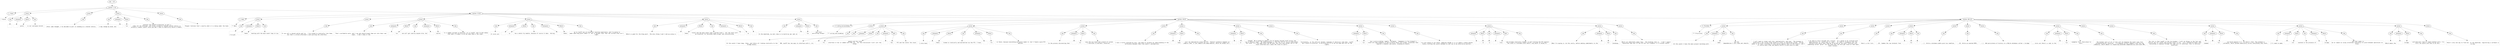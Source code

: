 digraph lpegNode {

node [fontname=Helvetica]
edge [style=dashed]

doc_0 [label="doc - 137"]


doc_0 -> { section_1}
{rank=same; section_1}

section_1 [label="section: 1-14"]


// END RANK doc_0

section_1 -> { header_2 prose_3 prose_4 prose_5 prose_6 section_7}
{rank=same; header_2 prose_3 prose_4 prose_5 prose_6 section_7}

header_2 [label="1 : Pylon"]

prose_3 [label="prose"]

prose_4 [label="prose"]

prose_5 [label="prose"]

prose_6 [label="prose"]

section_7 [label="section: 15-87"]


// END RANK section_1

header_2 -> leaf_8
leaf_8  [color=Gray,shape=rectangle,fontname=Inconsolata,label="* Pylon"]
// END RANK header_2

prose_3 -> { raw_9 prespace_10 literal_11 raw_12}
{rank=same; raw_9 prespace_10 literal_11 raw_12}

raw_9 [label="raw"]

prespace_10 [label="prespace"]

literal_11 [label="literal"]

raw_12 [label="raw"]


// END RANK prose_3

raw_9 -> leaf_13
leaf_13  [color=Gray,shape=rectangle,fontname=Inconsolata,label="
"]
// END RANK raw_9

prespace_10 -> leaf_14
leaf_14  [color=Gray,shape=rectangle,fontname=Inconsolata,label=""]
// END RANK prespace_10

literal_11 -> leaf_15
leaf_15  [color=Gray,shape=rectangle,fontname=Inconsolata,label="pylon"]
// END RANK literal_11

raw_12 -> leaf_16
leaf_16  [color=Gray,shape=rectangle,fontname=Inconsolata,label=" is our userspace kernel.
"]
// END RANK raw_12

prose_4 -> { raw_17}
{rank=same; raw_17}

raw_17 [label="raw"]


// END RANK prose_4

raw_17 -> leaf_18
leaf_18  [color=Gray,shape=rectangle,fontname=Inconsolata,label="
After some thought, I've decided to pull in nanomsg as a shared library.
"]
// END RANK raw_17

prose_5 -> { raw_19 prespace_20 literal_21 raw_22}
{rank=same; raw_19 prespace_20 literal_21 raw_22}

raw_19 [label="raw"]

prespace_20 [label="prespace"]

literal_21 [label="literal"]

raw_22 [label="raw"]


// END RANK prose_5

raw_19 -> leaf_23
leaf_23  [color=Gray,shape=rectangle,fontname=Inconsolata,label="
I may change my mind, but"]
// END RANK raw_19

prespace_20 -> leaf_24
leaf_24  [color=Gray,shape=rectangle,fontname=Inconsolata,label=" "]
// END RANK prespace_20

literal_21 -> leaf_25
leaf_25  [color=Gray,shape=rectangle,fontname=Inconsolata,label="luv"]
// END RANK literal_21

raw_22 -> leaf_26
leaf_26  [color=Gray,shape=rectangle,fontname=Inconsolata,label=" contains the network primitives to pull a
codex off the Internet, and using a properly-rebased shared library is
actually cleaner LuaJIT since you don't have to explicitly build a vtable.
"]
// END RANK raw_22

prose_6 -> { raw_27}
{rank=same; raw_27}

raw_27 [label="raw"]


// END RANK prose_6

raw_27 -> leaf_28
leaf_28  [color=Gray,shape=rectangle,fontname=Inconsolata,label="
Though I believe that's exactly what LJ is doing under the hood.

"]
// END RANK raw_27

section_7 -> { header_29 prose_30 prose_31 prose_32 prose_33 prose_34 prose_35 section_36 section_37}
{rank=same; header_29 prose_30 prose_31 prose_32 prose_33 prose_34 prose_35 section_36 section_37}

header_29 [label="2 : Next"]

prose_30 [label="prose"]

prose_31 [label="prose"]

prose_32 [label="prose"]

prose_33 [label="prose"]

prose_34 [label="prose"]

prose_35 [label="prose"]

section_36 [label="section: 40-87"]

section_37 [label="section: 88-137"]


// END RANK section_7

header_29 -> leaf_38
leaf_38  [color=Gray,shape=rectangle,fontname=Inconsolata,label="** Next"]
// END RANK header_29

prose_30 -> { raw_39 prespace_40 literal_41 raw_42}
{rank=same; raw_39 prespace_40 literal_41 raw_42}

raw_39 [label="raw"]

prespace_40 [label="prespace"]

literal_41 [label="literal"]

raw_42 [label="raw"]


// END RANK prose_30

raw_39 -> leaf_43
leaf_43  [color=Gray,shape=rectangle,fontname=Inconsolata,label="

I've got"]
// END RANK raw_39

prespace_40 -> leaf_44
leaf_44  [color=Gray,shape=rectangle,fontname=Inconsolata,label=" "]
// END RANK prespace_40

literal_41 -> leaf_45
leaf_45  [color=Gray,shape=rectangle,fontname=Inconsolata,label="femto"]
// END RANK literal_41

raw_42 -> leaf_46
leaf_46  [color=Gray,shape=rectangle,fontname=Inconsolata,label=" booting with the main event loop in Lua.
"]
// END RANK raw_42

prose_31 -> { raw_47}
{rank=same; raw_47}

raw_47 [label="raw"]


// END RANK prose_31

raw_47 -> leaf_48
leaf_48  [color=Gray,shape=rectangle,fontname=Inconsolata,label="
It can call a shared sqlite and luv.  I do intend to statically link them,
but that's a brisk afternoon's work porting the interface.
"]
// END RANK raw_47

prose_32 -> { raw_49 prespace_50 literal_51 raw_52 prespace_53 literal_54 raw_55}
{rank=same; raw_49 prespace_50 literal_51 raw_52 prespace_53 literal_54 raw_55}

raw_49 [label="raw"]

prespace_50 [label="prespace"]

literal_51 [label="literal"]

raw_52 [label="raw"]

prespace_53 [label="prespace"]

literal_54 [label="literal"]

raw_55 [label="raw"]


// END RANK prose_32

raw_49 -> leaf_56
leaf_56  [color=Gray,shape=rectangle,fontname=Inconsolata,label="
That's worthwhile work, and I can and should break them out into their own
repos.  I don't know if the"]
// END RANK raw_49

prespace_50 -> leaf_57
leaf_57  [color=Gray,shape=rectangle,fontname=Inconsolata,label=" "]
// END RANK prespace_50

literal_51 -> leaf_58
leaf_58  [color=Gray,shape=rectangle,fontname=Inconsolata,label="luv"]
// END RANK literal_51

raw_52 -> leaf_59
leaf_59  [color=Gray,shape=rectangle,fontname=Inconsolata,label=" one will get used by anyone else, but"]
// END RANK raw_52

prespace_53 -> leaf_60
leaf_60  [color=Gray,shape=rectangle,fontname=Inconsolata,label=""]
// END RANK prespace_53

literal_54 -> leaf_61
leaf_61  [color=Gray,shape=rectangle,fontname=Inconsolata,label="sqlite"]
// END RANK literal_54

raw_55 -> leaf_62
leaf_62  [color=Gray,shape=rectangle,fontname=Inconsolata,label=" is a common include in binaries, as is LuaJIT, and I'd bet money
that what I'm about to do has been done a few times.
"]
// END RANK raw_55

prose_33 -> { raw_63 prespace_64 literal_65 raw_66 prespace_67 literal_68 raw_69}
{rank=same; raw_63 prespace_64 literal_65 raw_66 prespace_67 literal_68 raw_69}

raw_63 [label="raw"]

prespace_64 [label="prespace"]

literal_65 [label="literal"]

raw_66 [label="raw"]

prespace_67 [label="prespace"]

literal_68 [label="literal"]

raw_69 [label="raw"]


// END RANK prose_33

raw_63 -> leaf_70
leaf_70  [color=Gray,shape=rectangle,fontname=Inconsolata,label="
It turns out"]
// END RANK raw_63

prespace_64 -> leaf_71
leaf_71  [color=Gray,shape=rectangle,fontname=Inconsolata,label=" "]
// END RANK prespace_64

literal_65 -> leaf_72
leaf_72  [color=Gray,shape=rectangle,fontname=Inconsolata,label="uv"]
// END RANK literal_65

raw_66 -> leaf_73
leaf_73  [color=Gray,shape=rectangle,fontname=Inconsolata,label=" has a whole tty module, because of course it does.  Wiring"]
// END RANK raw_66

prespace_67 -> leaf_74
leaf_74  [color=Gray,shape=rectangle,fontname=Inconsolata,label=""]
// END RANK prespace_67

literal_68 -> leaf_75
leaf_75  [color=Gray,shape=rectangle,fontname=Inconsolata,label="femto"]
// END RANK literal_68

raw_69 -> leaf_76
leaf_76  [color=Gray,shape=rectangle,fontname=Inconsolata,label=" up to luaJIT was an essential learning experience, and I'm going to
make some blog posts about it, but it became clear that the surface area isn't
right.
"]
// END RANK raw_69

prose_34 -> { raw_77 prespace_78 literal_79 raw_80 prespace_81 literal_82 raw_83}
{rank=same; raw_77 prespace_78 literal_79 raw_80 prespace_81 literal_82 raw_83}

raw_77 [label="raw"]

prespace_78 [label="prespace"]

literal_79 [label="literal"]

raw_80 [label="raw"]

prespace_81 [label="prespace"]

literal_82 [label="literal"]

raw_83 [label="raw"]


// END RANK prose_34

raw_77 -> leaf_84
leaf_84  [color=Gray,shape=rectangle,fontname=Inconsolata,label="
Which is good for the blog post!  The only thing I won't end up using is"]
// END RANK raw_77

prespace_78 -> leaf_85
leaf_85  [color=Gray,shape=rectangle,fontname=Inconsolata,label=""]
// END RANK prespace_78

literal_79 -> leaf_86
leaf_86  [color=Gray,shape=rectangle,fontname=Inconsolata,label="femto"]
// END RANK literal_79

raw_80 -> leaf_87
leaf_87  [color=Gray,shape=rectangle,fontname=Inconsolata,label=" itself and the main event loop I ported from C.  All the tools will
be essential for building femto proper and internalizing"]
// END RANK raw_80

prespace_81 -> leaf_88
leaf_88  [color=Gray,shape=rectangle,fontname=Inconsolata,label=" "]
// END RANK prespace_81

literal_82 -> leaf_89
leaf_89  [color=Gray,shape=rectangle,fontname=Inconsolata,label="uv"]
// END RANK literal_82

raw_83 -> leaf_90
leaf_90  [color=Gray,shape=rectangle,fontname=Inconsolata,label=".
"]
// END RANK raw_83

prose_35 -> { raw_91 prespace_92 literal_93 raw_94}
{rank=same; raw_91 prespace_92 literal_93 raw_94}

raw_91 [label="raw"]

prespace_92 [label="prespace"]

literal_93 [label="literal"]

raw_94 [label="raw"]


// END RANK prose_35

raw_91 -> leaf_95
leaf_95  [color=Gray,shape=rectangle,fontname=Inconsolata,label="
In the meantime, my next step is to build my own repl on"]
// END RANK raw_91

prespace_92 -> leaf_96
leaf_96  [color=Gray,shape=rectangle,fontname=Inconsolata,label=" "]
// END RANK prespace_92

literal_93 -> leaf_97
leaf_97  [color=Gray,shape=rectangle,fontname=Inconsolata,label="luv"]
// END RANK literal_93

raw_94 -> leaf_98
leaf_98  [color=Gray,shape=rectangle,fontname=Inconsolata,label=" and start
persisting things!

"]
// END RANK raw_94

section_36 -> { header_99 prose_100 prose_101 prose_102 prose_103 prose_104 prose_105 prose_106 prose_107 prose_108 prose_109 prose_110 prose_111 prose_112}
{rank=same; header_99 prose_100 prose_101 prose_102 prose_103 prose_104 prose_105 prose_106 prose_107 prose_108 prose_109 prose_110 prose_111 prose_112}

header_99 [label="3 : wiring and plumbing"]

prose_100 [label="prose"]

prose_101 [label="prose"]

prose_102 [label="prose"]

prose_103 [label="prose"]

prose_104 [label="prose"]

prose_105 [label="prose"]

prose_106 [label="prose"]

prose_107 [label="prose"]

prose_108 [label="prose"]

prose_109 [label="prose"]

prose_110 [label="prose"]

prose_111 [label="prose"]

prose_112 [label="prose"]


// END RANK section_36

header_99 -> leaf_113
leaf_113  [color=Gray,shape=rectangle,fontname=Inconsolata,label="*** wiring and plumbing"]
// END RANK header_99

prose_100 -> { raw_114}
{rank=same; raw_114}

raw_114 [label="raw"]


// END RANK prose_100

raw_114 -> leaf_115
leaf_115  [color=Gray,shape=rectangle,fontname=Inconsolata,label="

At this point I have lpeg, libuv, and libluv all linking statically to the
bridge binary.
"]
// END RANK raw_114

prose_101 -> { raw_116 prespace_117 literal_118 raw_119 prespace_120 italic_121 raw_122}
{rank=same; raw_116 prespace_117 literal_118 raw_119 prespace_120 italic_121 raw_122}

raw_116 [label="raw"]

prespace_117 [label="prespace"]

literal_118 [label="literal"]

raw_119 [label="raw"]

prespace_120 [label="prespace"]

italic_121 [label="italic"]

raw_122 [label="raw"]


// END RANK prose_101

raw_116 -> leaf_123
leaf_123  [color=Gray,shape=rectangle,fontname=Inconsolata,label="
NB: LuaJIT has two ways to interface with C, its"]
// END RANK raw_116

prespace_117 -> leaf_124
leaf_124  [color=Gray,shape=rectangle,fontname=Inconsolata,label=" "]
// END RANK prespace_117

literal_118 -> leaf_125
leaf_125  [color=Gray,shape=rectangle,fontname=Inconsolata,label="ffi"]
// END RANK literal_118

raw_119 -> leaf_126
leaf_126  [color=Gray,shape=rectangle,fontname=Inconsolata,label=" module and the stack
interface it has in common with PUC Lua.  For this discussion I will call the
former"]
// END RANK raw_119

prespace_120 -> leaf_127
leaf_127  [color=Gray,shape=rectangle,fontname=Inconsolata,label=" "]
// END RANK prespace_120

italic_121 -> leaf_128
leaf_128  [color=Gray,shape=rectangle,fontname=Inconsolata,label="the"]
// END RANK italic_121

raw_122 -> leaf_129
leaf_129  [color=Gray,shape=rectangle,fontname=Inconsolata,label=" FFI and the latter the stack.
"]
// END RANK raw_122

prose_102 -> { raw_130 prespace_131 literal_132 raw_133 prespace_134 literal_135 raw_136}
{rank=same; raw_130 prespace_131 literal_132 raw_133 prespace_134 literal_135 raw_136}

raw_130 [label="raw"]

prespace_131 [label="prespace"]

literal_132 [label="literal"]

raw_133 [label="raw"]

prespace_134 [label="prespace"]

literal_135 [label="literal"]

raw_136 [label="raw"]


// END RANK prose_102

raw_130 -> leaf_137
leaf_137  [color=Gray,shape=rectangle,fontname=Inconsolata,label="
I also have"]
// END RANK raw_130

prespace_131 -> leaf_138
leaf_138  [color=Gray,shape=rectangle,fontname=Inconsolata,label=" "]
// END RANK prespace_131

literal_132 -> leaf_139
leaf_139  [color=Gray,shape=rectangle,fontname=Inconsolata,label="femto"]
// END RANK literal_132

raw_133 -> leaf_140
leaf_140  [color=Gray,shape=rectangle,fontname=Inconsolata,label=" linked in statically and marshalled via the FFI. I have"]
// END RANK raw_133

prespace_134 -> leaf_141
leaf_141  [color=Gray,shape=rectangle,fontname=Inconsolata,label=""]
// END RANK prespace_134

literal_135 -> leaf_142
leaf_142  [color=Gray,shape=rectangle,fontname=Inconsolata,label="lfs"]
// END RANK literal_135

raw_136 -> leaf_143
leaf_143  [color=Gray,shape=rectangle,fontname=Inconsolata,label=" in there, because everything pre-pylon needs it, but I found a pure-FFI
edition.
"]
// END RANK raw_136

prose_103 -> { raw_144 prespace_145 literal_146 raw_147}
{rank=same; raw_144 prespace_145 literal_146 raw_147}

raw_144 [label="raw"]

prespace_145 [label="prespace"]

literal_146 [label="literal"]

raw_147 [label="raw"]


// END RANK prose_103

raw_144 -> leaf_148
leaf_148  [color=Gray,shape=rectangle,fontname=Inconsolata,label="
In the process discovering that"]
// END RANK raw_144

prespace_145 -> leaf_149
leaf_149  [color=Gray,shape=rectangle,fontname=Inconsolata,label=" "]
// END RANK prespace_145

literal_146 -> leaf_150
leaf_150  [color=Gray,shape=rectangle,fontname=Inconsolata,label="luv"]
// END RANK literal_146

raw_147 -> leaf_151
leaf_151  [color=Gray,shape=rectangle,fontname=Inconsolata,label=" uses the Lua stack and a bunch of custom
C functions to marshall resources.
"]
// END RANK raw_147

prose_104 -> { raw_152}
{rank=same; raw_152}

raw_152 [label="raw"]


// END RANK prose_104

raw_152 -> leaf_153
leaf_153  [color=Gray,shape=rectangle,fontname=Inconsolata,label="
I was a little confused by this, and need to solidify my understanding of the
difference between them from LuaJIT's perspective.
"]
// END RANK raw_152

prose_105 -> { prespace_154 literal_155 raw_156}
{rank=same; prespace_154 literal_155 raw_156}

prespace_154 [label="prespace"]

literal_155 [label="literal"]

raw_156 [label="raw"]


// END RANK prose_105

prespace_154 -> leaf_157
leaf_157  [color=Gray,shape=rectangle,fontname=Inconsolata,label=""]
// END RANK prespace_154

literal_155 -> leaf_158
leaf_158  [color=Gray,shape=rectangle,fontname=Inconsolata,label="lpeg"]
// END RANK literal_155

raw_156 -> leaf_159
leaf_159  [color=Gray,shape=rectangle,fontname=Inconsolata,label=" can't be improved by using the FFI.  Pattern synthesis happens at
compile time, if you compile and dump modules, which we always will.
"]
// END RANK raw_156

prose_106 -> { prespace_160 literal_161 raw_162}
{rank=same; prespace_160 literal_161 raw_162}

prespace_160 [label="prespace"]

literal_161 [label="literal"]

raw_162 [label="raw"]


// END RANK prose_106

prespace_160 -> leaf_163
leaf_163  [color=Gray,shape=rectangle,fontname=Inconsolata,label=""]
// END RANK prespace_160

literal_161 -> leaf_164
leaf_164  [color=Gray,shape=rectangle,fontname=Inconsolata,label="uv"]
// END RANK literal_161

raw_162 -> leaf_165
leaf_165  [color=Gray,shape=rectangle,fontname=Inconsolata,label=" though?  We're going to spend a lot of energy tossing stuff across the
lua-uv bounary layer.  My understanding is that the JIT of course understands
the stack, it's the same stack the VM uses, but also that normal use of the
stack interface will cause the trace to spill/
"]
// END RANK raw_162

prose_107 -> { raw_166}
{rank=same; raw_166}

raw_166 [label="raw"]


// END RANK prose_107

raw_166 -> leaf_167
leaf_167  [color=Gray,shape=rectangle,fontname=Inconsolata,label="
Fortunately, as the official dynamic language of obsessive code bums, LuaJIT
has a built-in profiler, so my priority is to set up shop and turn on the
lights.
"]
// END RANK raw_166

prose_108 -> { prespace_168 literal_169 raw_170}
{rank=same; prespace_168 literal_169 raw_170}

prespace_168 [label="prespace"]

literal_169 [label="literal"]

raw_170 [label="raw"]


// END RANK prose_108

prespace_168 -> leaf_171
leaf_171  [color=Gray,shape=rectangle,fontname=Inconsolata,label=""]
// END RANK prespace_168

literal_169 -> leaf_172
leaf_172  [color=Gray,shape=rectangle,fontname=Inconsolata,label="luv"]
// END RANK literal_169

raw_170 -> leaf_173
leaf_173  [color=Gray,shape=rectangle,fontname=Inconsolata,label=" has a worse problem, namely, callbacks.  Somewhere in Tim Caldwell's
stack are some examples of how to build those into proper coroutines that
register a handler and yield, resuming on events.
"]
// END RANK raw_170

prose_109 -> { raw_174}
{rank=same; raw_174}

raw_174 [label="raw"]


// END RANK prose_109

raw_174 -> leaf_175
leaf_175  [color=Gray,shape=rectangle,fontname=Inconsolata,label="
I'm just going to use those, tempting though it is to spend a couple months
finely crafting the joints between uv and lua to be arbitrarily perfect.
"]
// END RANK raw_174

prose_110 -> { prespace_176 literal_177 raw_178 prespace_179 italic_180 raw_181}
{rank=same; prespace_176 literal_177 raw_178 prespace_179 italic_180 raw_181}

prespace_176 [label="prespace"]

literal_177 [label="literal"]

raw_178 [label="raw"]

prespace_179 [label="prespace"]

italic_180 [label="italic"]

raw_181 [label="raw"]


// END RANK prose_110

prespace_176 -> leaf_182
leaf_182  [color=Gray,shape=rectangle,fontname=Inconsolata,label=""]
// END RANK prespace_176

literal_177 -> leaf_183
leaf_183  [color=Gray,shape=rectangle,fontname=Inconsolata,label="uv"]
// END RANK literal_177

raw_178 -> leaf_184
leaf_184  [color=Gray,shape=rectangle,fontname=Inconsolata,label=" is"]
// END RANK raw_178

prespace_179 -> leaf_185
leaf_185  [color=Gray,shape=rectangle,fontname=Inconsolata,label=" "]
// END RANK prespace_179

italic_180 -> leaf_186
leaf_186  [color=Gray,shape=rectangle,fontname=Inconsolata,label="tiny"]
// END RANK italic_180

raw_181 -> leaf_187
leaf_187  [color=Gray,shape=rectangle,fontname=Inconsolata,label=" and already statically loaded, so perf testing the FFI against
the stack is tractable once there's any point in doing so.
"]
// END RANK raw_181

prose_111 -> { raw_188 prespace_189 literal_190 raw_191}
{rank=same; raw_188 prespace_189 literal_190 raw_191}

raw_188 [label="raw"]

prespace_189 [label="prespace"]

literal_190 [label="literal"]

raw_191 [label="raw"]


// END RANK prose_111

raw_188 -> leaf_192
leaf_192  [color=Gray,shape=rectangle,fontname=Inconsolata,label="
What I'm saying is: do this early, before making commitments to the"]
// END RANK raw_188

prespace_189 -> leaf_193
leaf_193  [color=Gray,shape=rectangle,fontname=Inconsolata,label=" "]
// END RANK prespace_189

literal_190 -> leaf_194
leaf_194  [color=Gray,shape=rectangle,fontname=Inconsolata,label="luv"]
// END RANK literal_190

raw_191 -> leaf_195
leaf_195  [color=Gray,shape=rectangle,fontname=Inconsolata,label="
bindings.
"]
// END RANK raw_191

prose_112 -> { raw_196}
{rank=same; raw_196}

raw_196 [label="raw"]


// END RANK prose_112

raw_196 -> leaf_197
leaf_197  [color=Gray,shape=rectangle,fontname=Inconsolata,label="
Which are admittedly paper-thin.  The bindings that is.  I don't expect
migrating code over to the FFI will be traumatic if it proves useful.

"]
// END RANK raw_196

section_37 -> { header_198 prose_199 prose_200 prose_201 prose_202 prose_203 prose_204 prose_205 prose_206 prose_207 prose_208 prose_209 prose_210 prose_211 prose_212 prose_213}
{rank=same; header_198 prose_199 prose_200 prose_201 prose_202 prose_203 prose_204 prose_205 prose_206 prose_207 prose_208 prose_209 prose_210 prose_211 prose_212 prose_213}

header_198 [label="3 : Priorities"]

prose_199 [label="prose"]

prose_200 [label="prose"]

prose_201 [label="prose"]

prose_202 [label="prose"]

prose_203 [label="prose"]

prose_204 [label="prose"]

prose_205 [label="prose"]

prose_206 [label="prose"]

prose_207 [label="prose"]

prose_208 [label="prose"]

prose_209 [label="prose"]

prose_210 [label="prose"]

prose_211 [label="prose"]

prose_212 [label="prose"]

prose_213 [label="prose"]


// END RANK section_37

header_198 -> leaf_214
leaf_214  [color=Gray,shape=rectangle,fontname=Inconsolata,label="*** Priorities"]
// END RANK header_198

prose_199 -> { raw_215 prespace_216 literal_217 raw_218}
{rank=same; raw_215 prespace_216 literal_217 raw_218}

raw_215 [label="raw"]

prespace_216 [label="prespace"]

literal_217 [label="literal"]

raw_218 [label="raw"]


// END RANK prose_199

raw_215 -> leaf_219
leaf_219  [color=Gray,shape=rectangle,fontname=Inconsolata,label="

At this point I have the main project building with"]
// END RANK raw_215

prespace_216 -> leaf_220
leaf_220  [color=Gray,shape=rectangle,fontname=Inconsolata,label=" "]
// END RANK prespace_216

literal_217 -> leaf_221
leaf_221  [color=Gray,shape=rectangle,fontname=Inconsolata,label="make"]
// END RANK literal_217

raw_218 -> leaf_222
leaf_222  [color=Gray,shape=rectangle,fontname=Inconsolata,label=" and the
dependencies I can clean and rebuild.
"]
// END RANK raw_218

prose_200 -> { raw_223}
{rank=same; raw_223}

raw_223 [label="raw"]


// END RANK prose_200

raw_223 -> leaf_224
leaf_224  [color=Gray,shape=rectangle,fontname=Inconsolata,label="
I will need to tinker with this substantially, and soon.  The minimum is
detecting a few custom flags based on flavor of operating system.  Gitlab
makes it at least tractable to test builds against most of the flavors, and I
of course have a Mac and Ubuntu distro to work with at home.
"]
// END RANK raw_223

prose_201 -> { raw_225}
{rank=same; raw_225}

raw_225 [label="raw"]


// END RANK prose_201

raw_225 -> leaf_226
leaf_226  [color=Gray,shape=rectangle,fontname=Inconsolata,label="
I do need to focus through this stretch.  It's going to be littered with
opportunities to 'really get it right'.  At least I recognize that the
sensibilities which have lead me to wiring up low-level libraries into
something called 'pylon' are the kind that can also get stuck at that base
level forever.
"]
// END RANK raw_225

prose_202 -> { raw_227}
{rank=same; raw_227}

raw_227 [label="raw"]


// END RANK prose_202

raw_227 -> leaf_228
leaf_228  [color=Gray,shape=rectangle,fontname=Inconsolata,label="
Here's a hit list:
"]
// END RANK raw_227

prose_203 -> { raw_229 prespace_230 literal_231 raw_232}
{rank=same; raw_229 prespace_230 literal_231 raw_232}

raw_229 [label="raw"]

prespace_230 [label="prespace"]

literal_231 [label="literal"]

raw_232 [label="raw"]


// END RANK prose_203

raw_229 -> leaf_233
leaf_233  [color=Gray,shape=rectangle,fontname=Inconsolata,label="
- [X]  Summon the raw terminal from"]
// END RANK raw_229

prespace_230 -> leaf_234
leaf_234  [color=Gray,shape=rectangle,fontname=Inconsolata,label=" "]
// END RANK prespace_230

literal_231 -> leaf_235
leaf_235  [color=Gray,shape=rectangle,fontname=Inconsolata,label="luv"]
// END RANK literal_231

raw_232 -> leaf_236
leaf_236  [color=Gray,shape=rectangle,fontname=Inconsolata,label="!
"]
// END RANK raw_232

prose_204 -> { raw_237}
{rank=same; raw_237}

raw_237 [label="raw"]


// END RANK prose_204

raw_237 -> leaf_238
leaf_238  [color=Gray,shape=rectangle,fontname=Inconsolata,label="
- [ ]  Write a minimum-viable pure-lua readline.
"]
// END RANK raw_237

prose_205 -> { raw_239}
{rank=same; raw_239}

raw_239 [label="raw"]


// END RANK prose_205

raw_239 -> leaf_240
leaf_240  [color=Gray,shape=rectangle,fontname=Inconsolata,label="
- [X]  Write an evented REPL.
"]
// END RANK raw_239

prose_206 -> { raw_241}
{rank=same; raw_241}

raw_241 [label="raw"]


// END RANK prose_206

raw_241 -> leaf_242
leaf_242  [color=Gray,shape=rectangle,fontname=Inconsolata,label="
- [ ]  Add persistence of history in a SQLite database called ~/.bridge
"]
// END RANK raw_241

prose_207 -> { raw_243 prespace_244 literal_245 raw_246}
{rank=same; raw_243 prespace_244 literal_245 raw_246}

raw_243 [label="raw"]

prespace_244 [label="prespace"]

literal_245 [label="literal"]

raw_246 [label="raw"]


// END RANK prose_207

raw_243 -> leaf_247
leaf_247  [color=Gray,shape=rectangle,fontname=Inconsolata,label="
... turns out there's a repl in the"]
// END RANK raw_243

prespace_244 -> leaf_248
leaf_248  [color=Gray,shape=rectangle,fontname=Inconsolata,label=" "]
// END RANK prespace_244

literal_245 -> leaf_249
leaf_249  [color=Gray,shape=rectangle,fontname=Inconsolata,label="luv"]
// END RANK literal_245

raw_246 -> leaf_250
leaf_250  [color=Gray,shape=rectangle,fontname=Inconsolata,label=" examples file. Fine place to
start.
"]
// END RANK raw_246

prose_208 -> { raw_251}
{rank=same; raw_251}

raw_251 [label="raw"]


// END RANK prose_208

raw_251 -> leaf_252
leaf_252  [color=Gray,shape=rectangle,fontname=Inconsolata,label="
The hardest part of all of this will be keeping the event loop from
contaminating my libraries.  I'm keeping certain compacts with the Lua
community, which amount to respecting bytecode-compatibility with both VMs.
"]
// END RANK raw_251

prose_209 -> { raw_253}
{rank=same; raw_253}

raw_253 [label="raw"]


// END RANK prose_209

raw_253 -> leaf_254
leaf_254  [color=Gray,shape=rectangle,fontname=Inconsolata,label="
The rule is that LuaJIT is the tie breaker: I will do things in the fast and
natural way for LuaJIT and provide shims to Lua.  Lua's minimalism means that
everything is exposed through the same sort of interface, this is entirely
practical.
"]
// END RANK raw_253

prose_210 -> { raw_255 prespace_256 literal_257 raw_258}
{rank=same; raw_255 prespace_256 literal_257 raw_258}

raw_255 [label="raw"]

prespace_256 [label="prespace"]

literal_257 [label="literal"]

raw_258 [label="raw"]


// END RANK prose_210

raw_255 -> leaf_259
leaf_259  [color=Gray,shape=rectangle,fontname=Inconsolata,label="
Indeed"]
// END RANK raw_255

prespace_256 -> leaf_260
leaf_260  [color=Gray,shape=rectangle,fontname=Inconsolata,label=" "]
// END RANK prespace_256

literal_257 -> leaf_261
leaf_261  [color=Gray,shape=rectangle,fontname=Inconsolata,label="luv"]
// END RANK literal_257

raw_258 -> leaf_262
leaf_262  [color=Gray,shape=rectangle,fontname=Inconsolata,label=" can build against 5.3.  So there's that. The problem is
callbacks, which spread osmotically across everything they touch.
"]
// END RANK raw_258

prose_211 -> { raw_263 prespace_264 literal_265 raw_266 prespace_267 literal_268 raw_269}
{rank=same; raw_263 prespace_264 literal_265 raw_266 prespace_267 literal_268 raw_269}

raw_263 [label="raw"]

prespace_264 [label="prespace"]

literal_265 [label="literal"]

raw_266 [label="raw"]

prespace_267 [label="prespace"]

literal_268 [label="literal"]

raw_269 [label="raw"]


// END RANK prose_211

raw_263 -> leaf_270
leaf_270  [color=Gray,shape=rectangle,fontname=Inconsolata,label="
I'll need to make"]
// END RANK raw_263

prespace_264 -> leaf_271
leaf_271  [color=Gray,shape=rectangle,fontname=Inconsolata,label=" "]
// END RANK prespace_264

literal_265 -> leaf_272
leaf_272  [color=Gray,shape=rectangle,fontname=Inconsolata,label="orb"]
// END RANK literal_265

raw_266 -> leaf_273
leaf_273  [color=Gray,shape=rectangle,fontname=Inconsolata,label=" evented in the presence of"]
// END RANK raw_266

prespace_267 -> leaf_274
leaf_274  [color=Gray,shape=rectangle,fontname=Inconsolata,label=" "]
// END RANK prespace_267

literal_268 -> leaf_275
leaf_275  [color=Gray,shape=rectangle,fontname=Inconsolata,label="bridge"]
// END RANK literal_268

raw_269 -> leaf_276
leaf_276  [color=Gray,shape=rectangle,fontname=Inconsolata,label=", and that needs to
be as simple as using coroutines internally to yield between operations on
files.
"]
// END RANK raw_269

prose_212 -> { raw_277 prespace_278 literal_279 raw_280}
{rank=same; raw_277 prespace_278 literal_279 raw_280}

raw_277 [label="raw"]

prespace_278 [label="prespace"]

literal_279 [label="literal"]

raw_280 [label="raw"]


// END RANK prose_212

raw_277 -> leaf_281
leaf_281  [color=Gray,shape=rectangle,fontname=Inconsolata,label="
Which means the"]
// END RANK raw_277

prespace_278 -> leaf_282
leaf_282  [color=Gray,shape=rectangle,fontname=Inconsolata,label=" "]
// END RANK prespace_278

literal_279 -> leaf_283
leaf_283  [color=Gray,shape=rectangle,fontname=Inconsolata,label="bridge"]
// END RANK literal_279

raw_280 -> leaf_284
leaf_284  [color=Gray,shape=rectangle,fontname=Inconsolata,label=" callside must read as simple method calls. I'm
still not quite sure how to do this.
"]
// END RANK raw_280

prose_213 -> { raw_285}
{rank=same; raw_285}

raw_285 [label="raw"]


// END RANK prose_213

raw_285 -> leaf_286
leaf_286  [color=Gray,shape=rectangle,fontname=Inconsolata,label="
There's only one way to find out. In the meantime, registering a callback is
no big."]
// END RANK raw_285


}
